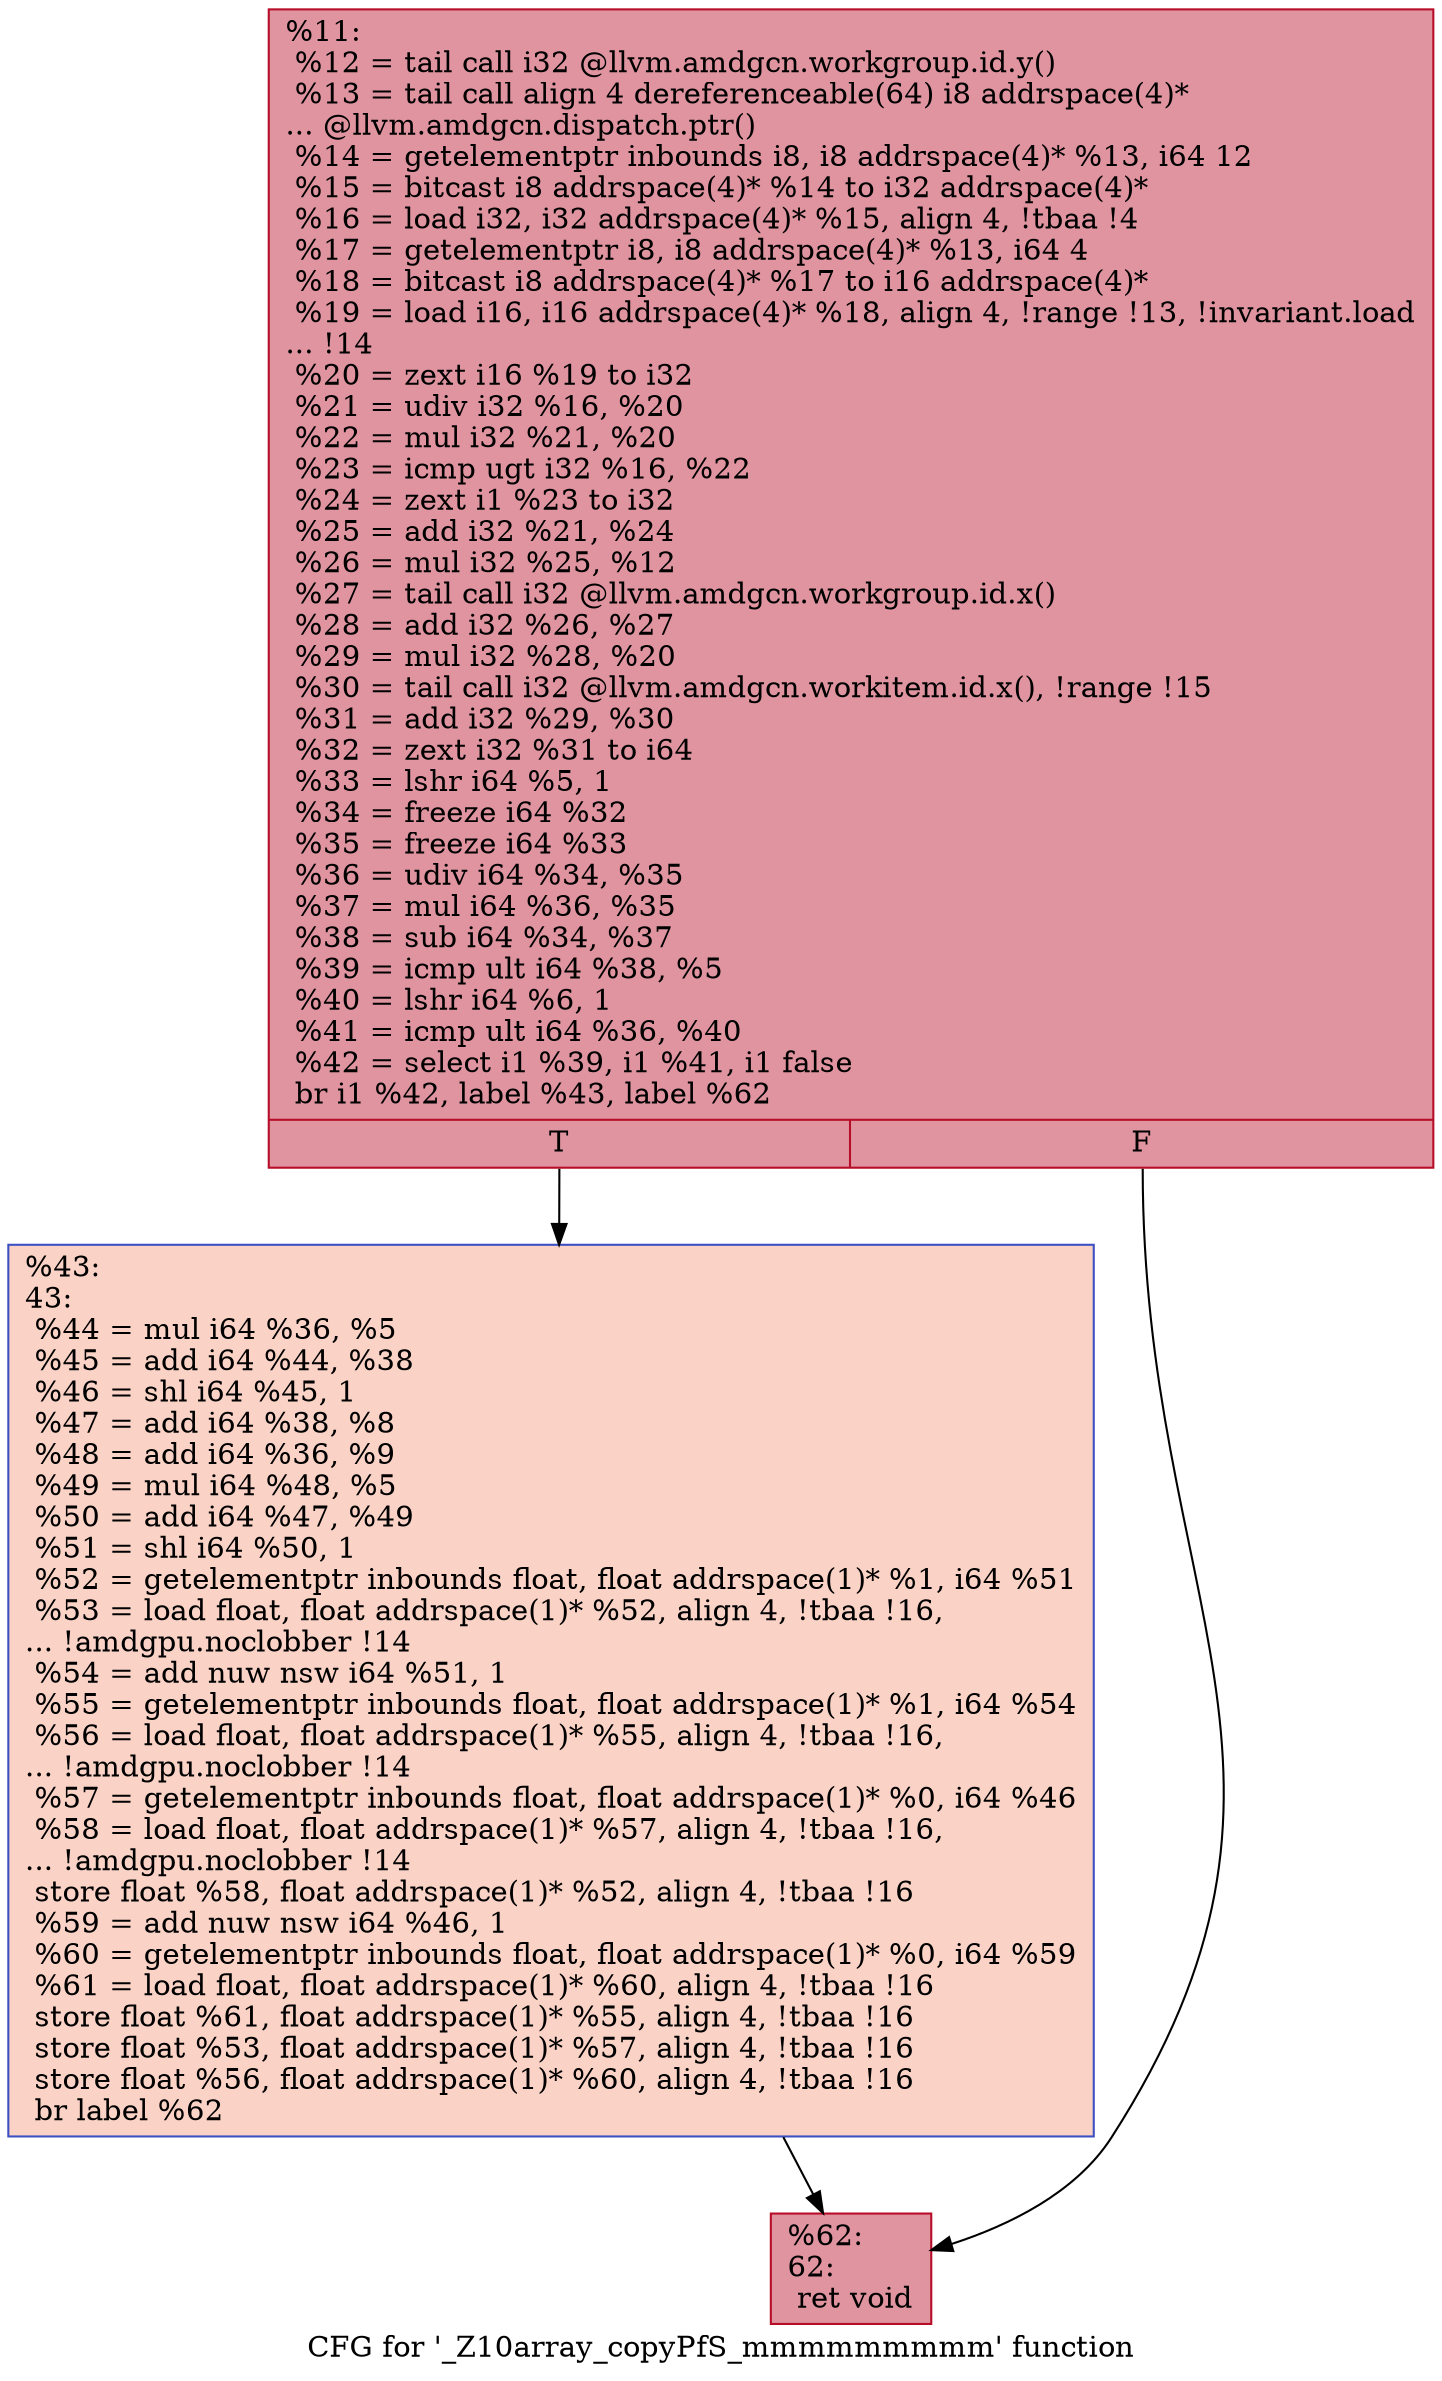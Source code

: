 digraph "CFG for '_Z10array_copyPfS_mmmmmmmmm' function" {
	label="CFG for '_Z10array_copyPfS_mmmmmmmmm' function";

	Node0x5ff6ba0 [shape=record,color="#b70d28ff", style=filled, fillcolor="#b70d2870",label="{%11:\l  %12 = tail call i32 @llvm.amdgcn.workgroup.id.y()\l  %13 = tail call align 4 dereferenceable(64) i8 addrspace(4)*\l... @llvm.amdgcn.dispatch.ptr()\l  %14 = getelementptr inbounds i8, i8 addrspace(4)* %13, i64 12\l  %15 = bitcast i8 addrspace(4)* %14 to i32 addrspace(4)*\l  %16 = load i32, i32 addrspace(4)* %15, align 4, !tbaa !4\l  %17 = getelementptr i8, i8 addrspace(4)* %13, i64 4\l  %18 = bitcast i8 addrspace(4)* %17 to i16 addrspace(4)*\l  %19 = load i16, i16 addrspace(4)* %18, align 4, !range !13, !invariant.load\l... !14\l  %20 = zext i16 %19 to i32\l  %21 = udiv i32 %16, %20\l  %22 = mul i32 %21, %20\l  %23 = icmp ugt i32 %16, %22\l  %24 = zext i1 %23 to i32\l  %25 = add i32 %21, %24\l  %26 = mul i32 %25, %12\l  %27 = tail call i32 @llvm.amdgcn.workgroup.id.x()\l  %28 = add i32 %26, %27\l  %29 = mul i32 %28, %20\l  %30 = tail call i32 @llvm.amdgcn.workitem.id.x(), !range !15\l  %31 = add i32 %29, %30\l  %32 = zext i32 %31 to i64\l  %33 = lshr i64 %5, 1\l  %34 = freeze i64 %32\l  %35 = freeze i64 %33\l  %36 = udiv i64 %34, %35\l  %37 = mul i64 %36, %35\l  %38 = sub i64 %34, %37\l  %39 = icmp ult i64 %38, %5\l  %40 = lshr i64 %6, 1\l  %41 = icmp ult i64 %36, %40\l  %42 = select i1 %39, i1 %41, i1 false\l  br i1 %42, label %43, label %62\l|{<s0>T|<s1>F}}"];
	Node0x5ff6ba0:s0 -> Node0x5ffa860;
	Node0x5ff6ba0:s1 -> Node0x5ffa8f0;
	Node0x5ffa860 [shape=record,color="#3d50c3ff", style=filled, fillcolor="#f59c7d70",label="{%43:\l43:                                               \l  %44 = mul i64 %36, %5\l  %45 = add i64 %44, %38\l  %46 = shl i64 %45, 1\l  %47 = add i64 %38, %8\l  %48 = add i64 %36, %9\l  %49 = mul i64 %48, %5\l  %50 = add i64 %47, %49\l  %51 = shl i64 %50, 1\l  %52 = getelementptr inbounds float, float addrspace(1)* %1, i64 %51\l  %53 = load float, float addrspace(1)* %52, align 4, !tbaa !16,\l... !amdgpu.noclobber !14\l  %54 = add nuw nsw i64 %51, 1\l  %55 = getelementptr inbounds float, float addrspace(1)* %1, i64 %54\l  %56 = load float, float addrspace(1)* %55, align 4, !tbaa !16,\l... !amdgpu.noclobber !14\l  %57 = getelementptr inbounds float, float addrspace(1)* %0, i64 %46\l  %58 = load float, float addrspace(1)* %57, align 4, !tbaa !16,\l... !amdgpu.noclobber !14\l  store float %58, float addrspace(1)* %52, align 4, !tbaa !16\l  %59 = add nuw nsw i64 %46, 1\l  %60 = getelementptr inbounds float, float addrspace(1)* %0, i64 %59\l  %61 = load float, float addrspace(1)* %60, align 4, !tbaa !16\l  store float %61, float addrspace(1)* %55, align 4, !tbaa !16\l  store float %53, float addrspace(1)* %57, align 4, !tbaa !16\l  store float %56, float addrspace(1)* %60, align 4, !tbaa !16\l  br label %62\l}"];
	Node0x5ffa860 -> Node0x5ffa8f0;
	Node0x5ffa8f0 [shape=record,color="#b70d28ff", style=filled, fillcolor="#b70d2870",label="{%62:\l62:                                               \l  ret void\l}"];
}
